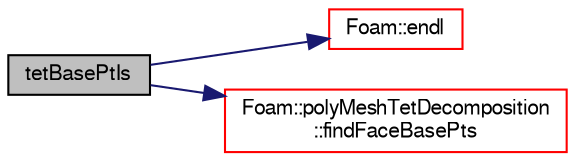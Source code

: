 digraph "tetBasePtIs"
{
  bgcolor="transparent";
  edge [fontname="FreeSans",fontsize="10",labelfontname="FreeSans",labelfontsize="10"];
  node [fontname="FreeSans",fontsize="10",shape=record];
  rankdir="LR";
  Node10055 [label="tetBasePtIs",height=0.2,width=0.4,color="black", fillcolor="grey75", style="filled", fontcolor="black"];
  Node10055 -> Node10056 [color="midnightblue",fontsize="10",style="solid",fontname="FreeSans"];
  Node10056 [label="Foam::endl",height=0.2,width=0.4,color="red",URL="$a21124.html#a2db8fe02a0d3909e9351bb4275b23ce4",tooltip="Add newline and flush stream. "];
  Node10055 -> Node10058 [color="midnightblue",fontsize="10",style="solid",fontname="FreeSans"];
  Node10058 [label="Foam::polyMeshTetDecomposition\l::findFaceBasePts",height=0.2,width=0.4,color="red",URL="$a27418.html#a3336759b0c761efa929d4adf95831754",tooltip="Find a suitable base point for each face for decomposition. "];
}
